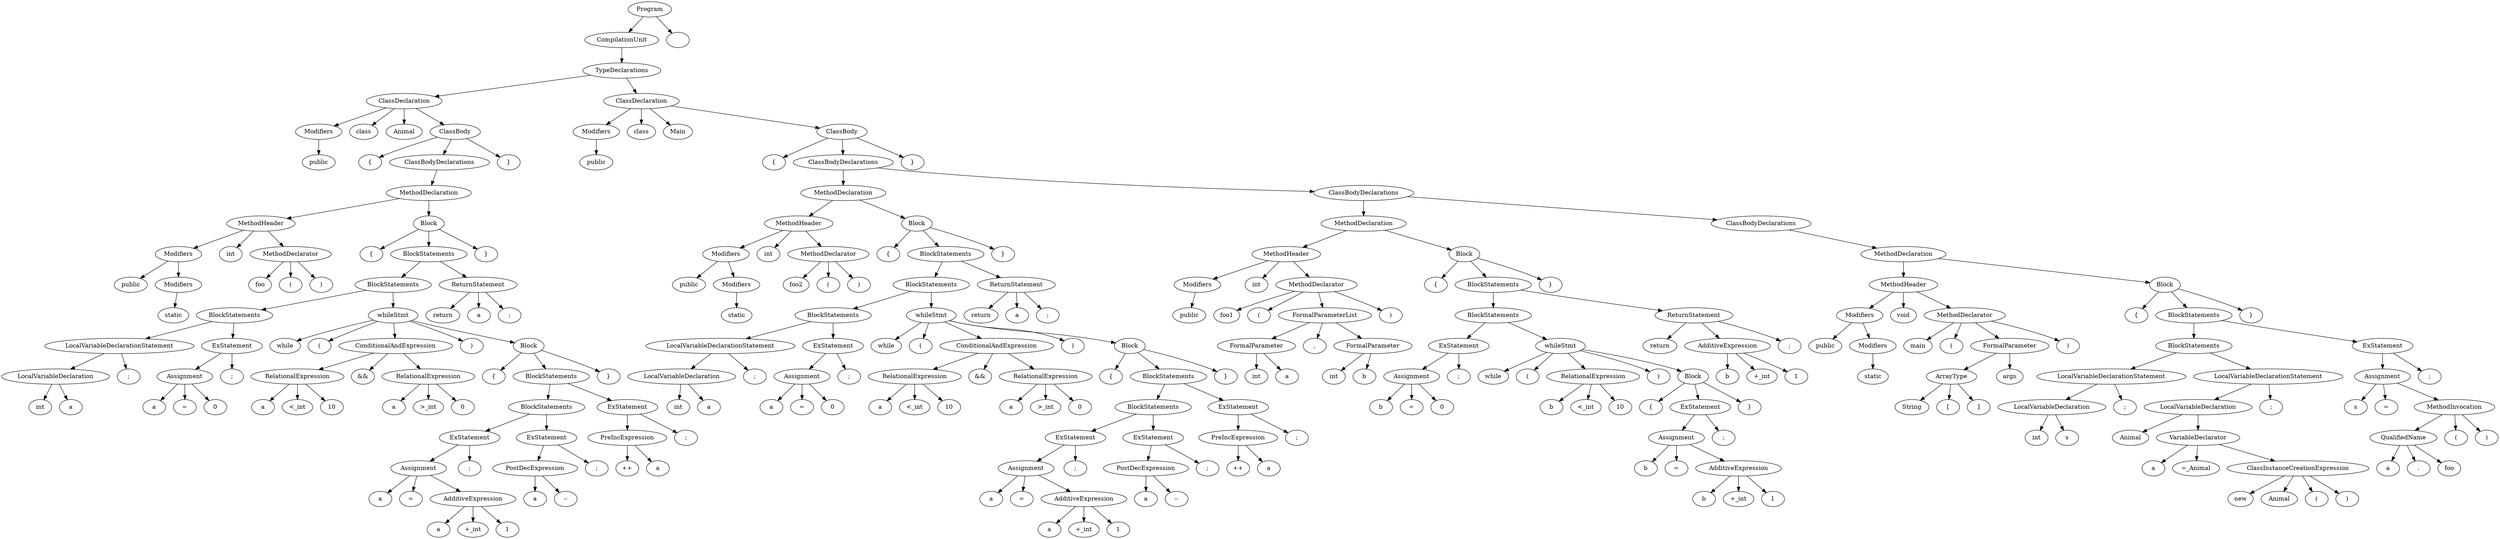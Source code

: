 digraph G {
n1 [label="public"]
n2 [label="Modifiers"]
n2->n1;
n3 [label="class"]
n4 [label="Animal"]
n5 [label="{"]
n6 [label="public"]
n7 [label="static"]
n8 [label="Modifiers"]
n8->n7;
n9 [label="Modifiers"]
n9->n8;
n9->n6;
n10 [label="int"]
n11 [label="foo"]
n12 [label="("]
n13 [label=")"]
n14 [label="MethodDeclarator"]
n14->n13;
n14->n12;
n14->n11;
n15 [label="MethodHeader"]
n15->n14;
n15->n10;
n15->n9;
n16 [label="{"]
n17 [label="int"]
n18 [label="a"]
n19 [label="LocalVariableDeclaration"]
n19->n18;
n19->n17;
n20 [label=";"]
n21 [label="LocalVariableDeclarationStatement"]
n21->n20;
n21->n19;
n22 [label="a"]
n23 [label="="]
n24 [label="0"]
n25 [label="Assignment"]
n25->n24;
n25->n23;
n25->n22;
n26 [label=";"]
n27 [label="ExStatement"]
n27->n26;
n27->n25;
n28 [label="BlockStatements"]
n28->n27;
n28->n21;
n29 [label="while"]
n30 [label="("]
n31 [label="a"]
n32 [label="<_int"]
n33 [label="10"]
n34 [label="RelationalExpression"]
n34->n33;
n34->n32;
n34->n31;
n35 [label="&&"]
n36 [label="a"]
n37 [label=">_int"]
n38 [label="0"]
n39 [label="RelationalExpression"]
n39->n38;
n39->n37;
n39->n36;
n40 [label="ConditionalAndExpression"]
n40->n39;
n40->n35;
n40->n34;
n41 [label=")"]
n42 [label="{"]
n43 [label="a"]
n44 [label="="]
n45 [label="a"]
n46 [label="+_int"]
n47 [label="1"]
n48 [label="AdditiveExpression"]
n48->n47;
n48->n46;
n48->n45;
n49 [label="Assignment"]
n49->n48;
n49->n44;
n49->n43;
n50 [label=";"]
n51 [label="ExStatement"]
n51->n50;
n51->n49;
n52 [label="a"]
n53 [label="--"]
n54 [label="PostDecExpression"]
n54->n53;
n54->n52;
n55 [label=";"]
n56 [label="ExStatement"]
n56->n55;
n56->n54;
n57 [label="BlockStatements"]
n57->n56;
n57->n51;
n58 [label="++"]
n59 [label="a"]
n60 [label="PreIncExpression"]
n60->n59;
n60->n58;
n61 [label=";"]
n62 [label="ExStatement"]
n62->n61;
n62->n60;
n63 [label="BlockStatements"]
n63->n62;
n63->n57;
n64 [label="}"]
n65 [label="Block"]
n65->n64;
n65->n63;
n65->n42;
n66 [label="whileStmt"]
n66->n65;
n66->n41;
n66->n40;
n66->n30;
n66->n29;
n67 [label="BlockStatements"]
n67->n66;
n67->n28;
n68 [label="return"]
n69 [label="a"]
n70 [label=";"]
n71 [label="ReturnStatement"]
n71->n70;
n71->n69;
n71->n68;
n72 [label="BlockStatements"]
n72->n71;
n72->n67;
n73 [label="}"]
n74 [label="Block"]
n74->n73;
n74->n72;
n74->n16;
n75 [label="MethodDeclaration"]
n75->n74;
n75->n15;
n76 [label="ClassBodyDeclarations"]
n76->n75;
n77 [label="}"]
n78 [label="ClassBody"]
n78->n77;
n78->n76;
n78->n5;
n79 [label="ClassDeclaration"]
n79->n78;
n79->n4;
n79->n3;
n79->n2;
n80 [label="public"]
n81 [label="Modifiers"]
n81->n80;
n82 [label="class"]
n83 [label="Main"]
n84 [label="{"]
n85 [label="public"]
n86 [label="static"]
n87 [label="Modifiers"]
n87->n86;
n88 [label="Modifiers"]
n88->n87;
n88->n85;
n89 [label="int"]
n90 [label="foo2"]
n91 [label="("]
n92 [label=")"]
n93 [label="MethodDeclarator"]
n93->n92;
n93->n91;
n93->n90;
n94 [label="MethodHeader"]
n94->n93;
n94->n89;
n94->n88;
n95 [label="{"]
n96 [label="int"]
n97 [label="a"]
n98 [label="LocalVariableDeclaration"]
n98->n97;
n98->n96;
n99 [label=";"]
n100 [label="LocalVariableDeclarationStatement"]
n100->n99;
n100->n98;
n101 [label="a"]
n102 [label="="]
n103 [label="0"]
n104 [label="Assignment"]
n104->n103;
n104->n102;
n104->n101;
n105 [label=";"]
n106 [label="ExStatement"]
n106->n105;
n106->n104;
n107 [label="BlockStatements"]
n107->n106;
n107->n100;
n108 [label="while"]
n109 [label="("]
n110 [label="a"]
n111 [label="<_int"]
n112 [label="10"]
n113 [label="RelationalExpression"]
n113->n112;
n113->n111;
n113->n110;
n114 [label="&&"]
n115 [label="a"]
n116 [label=">_int"]
n117 [label="0"]
n118 [label="RelationalExpression"]
n118->n117;
n118->n116;
n118->n115;
n119 [label="ConditionalAndExpression"]
n119->n118;
n119->n114;
n119->n113;
n120 [label=")"]
n121 [label="{"]
n122 [label="a"]
n123 [label="="]
n124 [label="a"]
n125 [label="+_int"]
n126 [label="1"]
n127 [label="AdditiveExpression"]
n127->n126;
n127->n125;
n127->n124;
n128 [label="Assignment"]
n128->n127;
n128->n123;
n128->n122;
n129 [label=";"]
n130 [label="ExStatement"]
n130->n129;
n130->n128;
n131 [label="a"]
n132 [label="--"]
n133 [label="PostDecExpression"]
n133->n132;
n133->n131;
n134 [label=";"]
n135 [label="ExStatement"]
n135->n134;
n135->n133;
n136 [label="BlockStatements"]
n136->n135;
n136->n130;
n137 [label="++"]
n138 [label="a"]
n139 [label="PreIncExpression"]
n139->n138;
n139->n137;
n140 [label=";"]
n141 [label="ExStatement"]
n141->n140;
n141->n139;
n142 [label="BlockStatements"]
n142->n141;
n142->n136;
n143 [label="}"]
n144 [label="Block"]
n144->n143;
n144->n142;
n144->n121;
n145 [label="whileStmt"]
n145->n144;
n145->n120;
n145->n119;
n145->n109;
n145->n108;
n146 [label="BlockStatements"]
n146->n145;
n146->n107;
n147 [label="return"]
n148 [label="a"]
n149 [label=";"]
n150 [label="ReturnStatement"]
n150->n149;
n150->n148;
n150->n147;
n151 [label="BlockStatements"]
n151->n150;
n151->n146;
n152 [label="}"]
n153 [label="Block"]
n153->n152;
n153->n151;
n153->n95;
n154 [label="MethodDeclaration"]
n154->n153;
n154->n94;
n155 [label="public"]
n156 [label="Modifiers"]
n156->n155;
n157 [label="int"]
n158 [label="foo1"]
n159 [label="("]
n160 [label="int"]
n161 [label="a"]
n162 [label="FormalParameter"]
n162->n161;
n162->n160;
n163 [label=","]
n164 [label="int"]
n165 [label="b"]
n166 [label="FormalParameter"]
n166->n165;
n166->n164;
n167 [label="FormalParameterList"]
n167->n166;
n167->n163;
n167->n162;
n168 [label=")"]
n169 [label="MethodDeclarator"]
n169->n168;
n169->n167;
n169->n159;
n169->n158;
n170 [label="MethodHeader"]
n170->n169;
n170->n157;
n170->n156;
n171 [label="{"]
n172 [label="b"]
n173 [label="="]
n174 [label="0"]
n175 [label="Assignment"]
n175->n174;
n175->n173;
n175->n172;
n176 [label=";"]
n177 [label="ExStatement"]
n177->n176;
n177->n175;
n178 [label="while"]
n179 [label="("]
n180 [label="b"]
n181 [label="<_int"]
n182 [label="10"]
n183 [label="RelationalExpression"]
n183->n182;
n183->n181;
n183->n180;
n184 [label=")"]
n185 [label="{"]
n186 [label="b"]
n187 [label="="]
n188 [label="b"]
n189 [label="+_int"]
n190 [label="1"]
n191 [label="AdditiveExpression"]
n191->n190;
n191->n189;
n191->n188;
n192 [label="Assignment"]
n192->n191;
n192->n187;
n192->n186;
n193 [label=";"]
n194 [label="ExStatement"]
n194->n193;
n194->n192;
n195 [label="}"]
n196 [label="Block"]
n196->n195;
n196->n194;
n196->n185;
n197 [label="whileStmt"]
n197->n196;
n197->n184;
n197->n183;
n197->n179;
n197->n178;
n198 [label="BlockStatements"]
n198->n197;
n198->n177;
n199 [label="return"]
n200 [label="b"]
n201 [label="+_int"]
n202 [label="1"]
n203 [label="AdditiveExpression"]
n203->n202;
n203->n201;
n203->n200;
n204 [label=";"]
n205 [label="ReturnStatement"]
n205->n204;
n205->n203;
n205->n199;
n206 [label="BlockStatements"]
n206->n205;
n206->n198;
n207 [label="}"]
n208 [label="Block"]
n208->n207;
n208->n206;
n208->n171;
n209 [label="MethodDeclaration"]
n209->n208;
n209->n170;
n210 [label="public"]
n211 [label="static"]
n212 [label="Modifiers"]
n212->n211;
n213 [label="Modifiers"]
n213->n212;
n213->n210;
n214 [label="void"]
n215 [label="main"]
n216 [label="("]
n217 [label="String"]
n218 [label="["]
n219 [label="]"]
n220 [label="ArrayType"]
n220->n219;
n220->n218;
n220->n217;
n221 [label="args"]
n222 [label="FormalParameter"]
n222->n221;
n222->n220;
n223 [label=")"]
n224 [label="MethodDeclarator"]
n224->n223;
n224->n222;
n224->n216;
n224->n215;
n225 [label="MethodHeader"]
n225->n224;
n225->n214;
n225->n213;
n226 [label="{"]
n227 [label="int"]
n228 [label="s"]
n229 [label="LocalVariableDeclaration"]
n229->n228;
n229->n227;
n230 [label=";"]
n231 [label="LocalVariableDeclarationStatement"]
n231->n230;
n231->n229;
n232 [label="Animal"]
n233 [label="a"]
n234 [label="=_Animal"]
n235 [label="new"]
n236 [label="Animal"]
n237 [label="("]
n238 [label=")"]
n239 [label="ClassInstanceCreationExpression"]
n239->n238;
n239->n237;
n239->n236;
n239->n235;
n240 [label="VariableDeclarator"]
n240->n239;
n240->n234;
n240->n233;
n241 [label="LocalVariableDeclaration"]
n241->n240;
n241->n232;
n242 [label=";"]
n243 [label="LocalVariableDeclarationStatement"]
n243->n242;
n243->n241;
n244 [label="BlockStatements"]
n244->n243;
n244->n231;
n245 [label="s"]
n246 [label="="]
n247 [label="a"]
n248 [label="."]
n249 [label="foo"]
n250 [label="QualifiedName"]
n250->n249;
n250->n248;
n250->n247;
n251 [label="("]
n252 [label=")"]
n253 [label="MethodInvocation"]
n253->n252;
n253->n251;
n253->n250;
n254 [label="Assignment"]
n254->n253;
n254->n246;
n254->n245;
n255 [label=";"]
n256 [label="ExStatement"]
n256->n255;
n256->n254;
n257 [label="BlockStatements"]
n257->n256;
n257->n244;
n258 [label="}"]
n259 [label="Block"]
n259->n258;
n259->n257;
n259->n226;
n260 [label="MethodDeclaration"]
n260->n259;
n260->n225;
n261 [label="ClassBodyDeclarations"]
n261->n260;
n262 [label="ClassBodyDeclarations"]
n262->n261;
n262->n209;
n263 [label="ClassBodyDeclarations"]
n263->n262;
n263->n154;
n264 [label="}"]
n265 [label="ClassBody"]
n265->n264;
n265->n263;
n265->n84;
n266 [label="ClassDeclaration"]
n266->n265;
n266->n83;
n266->n82;
n266->n81;
n267 [label="TypeDeclarations"]
n267->n266;
n267->n79;
n268 [label="CompilationUnit"]
n268->n267;
n269 [label="Program"]
n269->n270;
n269->n268;
n270 [label=""]
}
